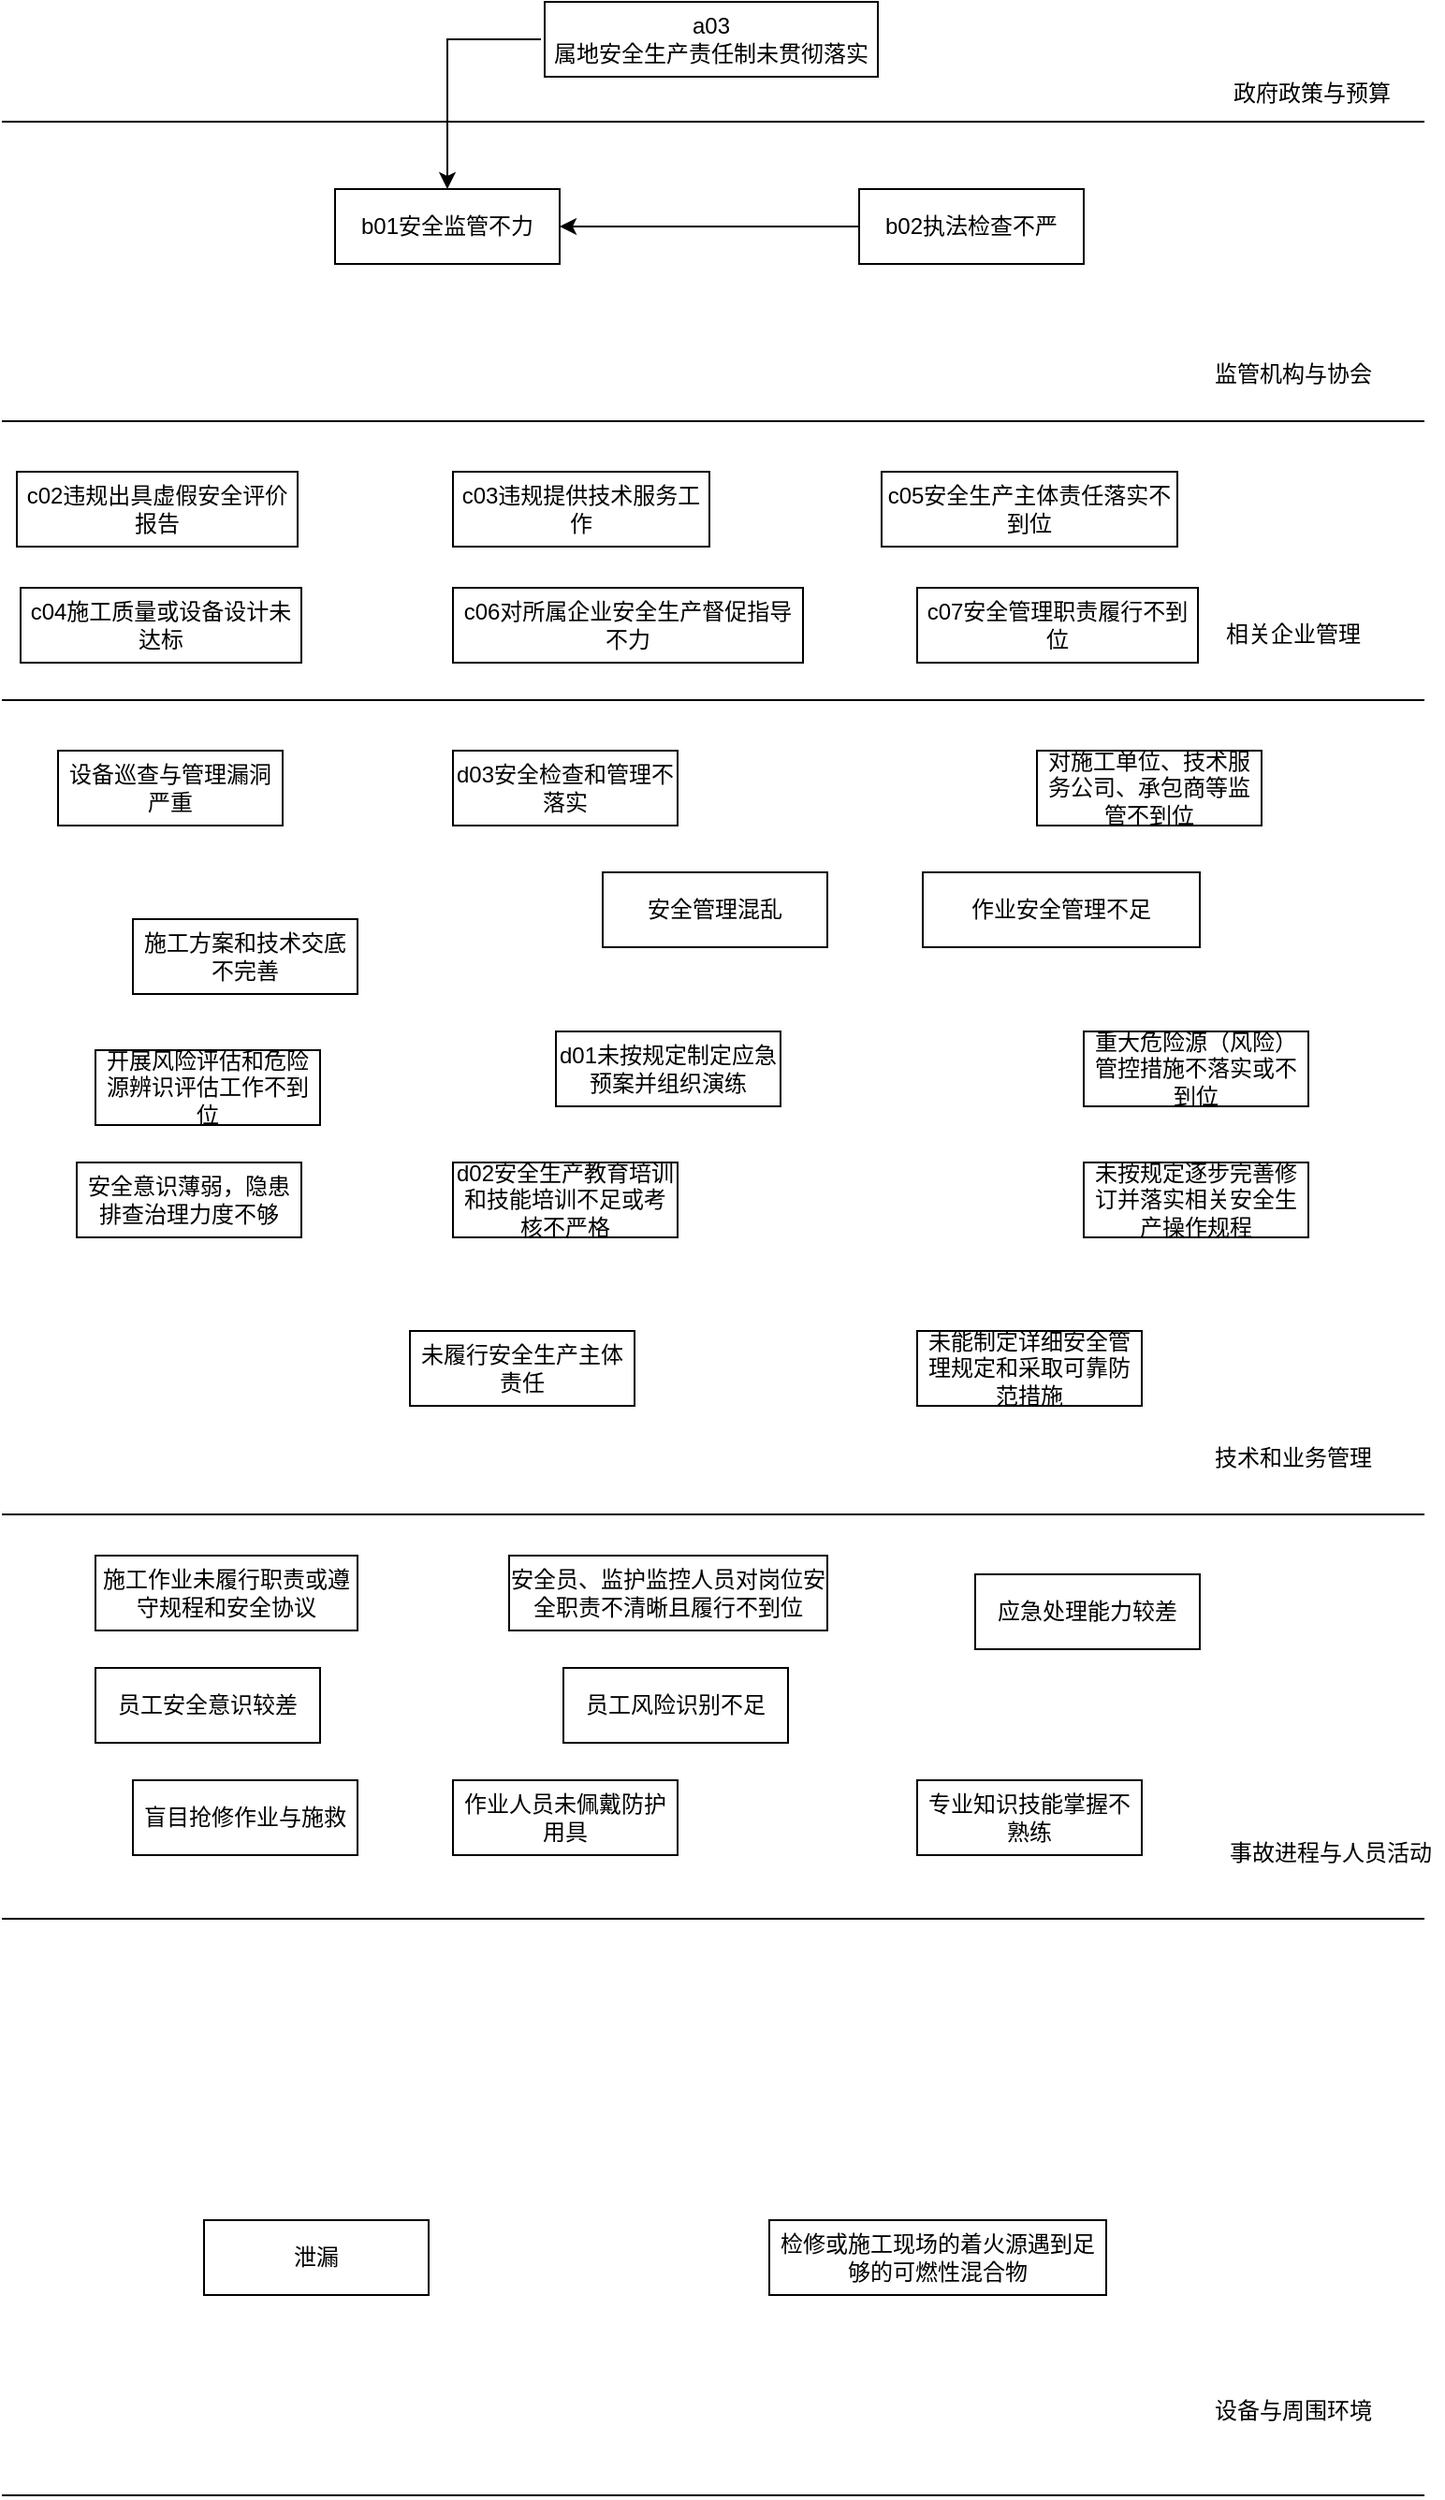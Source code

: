 <mxfile version="22.1.5" type="github">
  <diagram name="第 1 页" id="cSXOt_If06tRuQNw9_Id">
    <mxGraphModel dx="985" dy="551" grid="1" gridSize="10" guides="1" tooltips="1" connect="1" arrows="1" fold="1" page="1" pageScale="1" pageWidth="583" pageHeight="827" math="0" shadow="0">
      <root>
        <mxCell id="0" />
        <mxCell id="1" parent="0" />
        <mxCell id="D2HSwKxdKyaoGHdWPaQV-1" value="" style="endArrow=none;html=1;rounded=0;" parent="1" edge="1">
          <mxGeometry width="50" height="50" relative="1" as="geometry">
            <mxPoint x="202" y="244" as="sourcePoint" />
            <mxPoint x="962" y="244" as="targetPoint" />
          </mxGeometry>
        </mxCell>
        <mxCell id="D2HSwKxdKyaoGHdWPaQV-2" value="" style="endArrow=none;html=1;rounded=0;" parent="1" edge="1">
          <mxGeometry width="50" height="50" relative="1" as="geometry">
            <mxPoint x="202" y="404" as="sourcePoint" />
            <mxPoint x="962" y="404" as="targetPoint" />
          </mxGeometry>
        </mxCell>
        <mxCell id="D2HSwKxdKyaoGHdWPaQV-3" value="" style="endArrow=none;html=1;rounded=0;" parent="1" edge="1">
          <mxGeometry width="50" height="50" relative="1" as="geometry">
            <mxPoint x="202" y="553" as="sourcePoint" />
            <mxPoint x="962" y="553" as="targetPoint" />
          </mxGeometry>
        </mxCell>
        <mxCell id="D2HSwKxdKyaoGHdWPaQV-4" value="" style="endArrow=none;html=1;rounded=0;" parent="1" edge="1">
          <mxGeometry width="50" height="50" relative="1" as="geometry">
            <mxPoint x="202" y="988" as="sourcePoint" />
            <mxPoint x="962" y="988" as="targetPoint" />
          </mxGeometry>
        </mxCell>
        <mxCell id="D2HSwKxdKyaoGHdWPaQV-5" value="" style="endArrow=none;html=1;rounded=0;" parent="1" edge="1">
          <mxGeometry width="50" height="50" relative="1" as="geometry">
            <mxPoint x="202" y="1204" as="sourcePoint" />
            <mxPoint x="962" y="1204" as="targetPoint" />
          </mxGeometry>
        </mxCell>
        <mxCell id="D2HSwKxdKyaoGHdWPaQV-6" value="政府政策与预算" style="text;html=1;strokeColor=none;fillColor=none;align=center;verticalAlign=middle;whiteSpace=wrap;rounded=0;" parent="1" vertex="1">
          <mxGeometry x="852" y="214" width="100" height="30" as="geometry" />
        </mxCell>
        <mxCell id="D2HSwKxdKyaoGHdWPaQV-7" value="监管机构与协会" style="text;html=1;strokeColor=none;fillColor=none;align=center;verticalAlign=middle;whiteSpace=wrap;rounded=0;" parent="1" vertex="1">
          <mxGeometry x="842" y="364" width="100" height="30" as="geometry" />
        </mxCell>
        <mxCell id="D2HSwKxdKyaoGHdWPaQV-8" value="相关企业管理" style="text;html=1;strokeColor=none;fillColor=none;align=center;verticalAlign=middle;whiteSpace=wrap;rounded=0;" parent="1" vertex="1">
          <mxGeometry x="842" y="503" width="100" height="30" as="geometry" />
        </mxCell>
        <mxCell id="D2HSwKxdKyaoGHdWPaQV-9" value="技术和业务管理" style="text;html=1;strokeColor=none;fillColor=none;align=center;verticalAlign=middle;whiteSpace=wrap;rounded=0;" parent="1" vertex="1">
          <mxGeometry x="842" y="943" width="100" height="30" as="geometry" />
        </mxCell>
        <mxCell id="D2HSwKxdKyaoGHdWPaQV-10" value="事故进程与人员活动" style="text;html=1;strokeColor=none;fillColor=none;align=center;verticalAlign=middle;whiteSpace=wrap;rounded=0;" parent="1" vertex="1">
          <mxGeometry x="852" y="1154" width="120" height="30" as="geometry" />
        </mxCell>
        <mxCell id="D2HSwKxdKyaoGHdWPaQV-11" value="设备与周围环境" style="text;html=1;strokeColor=none;fillColor=none;align=center;verticalAlign=middle;whiteSpace=wrap;rounded=0;" parent="1" vertex="1">
          <mxGeometry x="842" y="1452" width="100" height="30" as="geometry" />
        </mxCell>
        <mxCell id="D2HSwKxdKyaoGHdWPaQV-12" value="" style="endArrow=none;html=1;rounded=0;" parent="1" edge="1">
          <mxGeometry width="50" height="50" relative="1" as="geometry">
            <mxPoint x="202" y="1512" as="sourcePoint" />
            <mxPoint x="962" y="1512" as="targetPoint" />
          </mxGeometry>
        </mxCell>
        <mxCell id="D2HSwKxdKyaoGHdWPaQV-16" value="a03&lt;br&gt;属地安全生产责任制未贯彻落实" style="rounded=0;whiteSpace=wrap;html=1;" parent="1" vertex="1">
          <mxGeometry x="492" y="180" width="178" height="40" as="geometry" />
        </mxCell>
        <mxCell id="D2HSwKxdKyaoGHdWPaQV-20" value="b01安全监管不力" style="rounded=0;whiteSpace=wrap;html=1;" parent="1" vertex="1">
          <mxGeometry x="380" y="280" width="120" height="40" as="geometry" />
        </mxCell>
        <mxCell id="D2HSwKxdKyaoGHdWPaQV-21" value="b02执法检查不严" style="rounded=0;whiteSpace=wrap;html=1;" parent="1" vertex="1">
          <mxGeometry x="660" y="280" width="120" height="40" as="geometry" />
        </mxCell>
        <mxCell id="D2HSwKxdKyaoGHdWPaQV-25" value="c02违规出具虚假安全评价报告" style="rounded=0;whiteSpace=wrap;html=1;" parent="1" vertex="1">
          <mxGeometry x="210" y="431" width="150" height="40" as="geometry" />
        </mxCell>
        <mxCell id="D2HSwKxdKyaoGHdWPaQV-26" value="c03违规提供技术服务工作" style="rounded=0;whiteSpace=wrap;html=1;" parent="1" vertex="1">
          <mxGeometry x="443" y="431" width="137" height="40" as="geometry" />
        </mxCell>
        <mxCell id="D2HSwKxdKyaoGHdWPaQV-28" value="c05安全生产主体责任落实不到位" style="rounded=0;whiteSpace=wrap;html=1;" parent="1" vertex="1">
          <mxGeometry x="672" y="431" width="158" height="40" as="geometry" />
        </mxCell>
        <mxCell id="D2HSwKxdKyaoGHdWPaQV-31" value="d01未按规定制定应急预案并组织演练" style="rounded=0;whiteSpace=wrap;html=1;" parent="1" vertex="1">
          <mxGeometry x="498" y="730" width="120" height="40" as="geometry" />
        </mxCell>
        <mxCell id="D2HSwKxdKyaoGHdWPaQV-32" value="d02安全生产教育培训和技能培训不足或考核不严格" style="rounded=0;whiteSpace=wrap;html=1;" parent="1" vertex="1">
          <mxGeometry x="443" y="800" width="120" height="40" as="geometry" />
        </mxCell>
        <mxCell id="D2HSwKxdKyaoGHdWPaQV-33" value="d03安全检查和管理不落实" style="rounded=0;whiteSpace=wrap;html=1;" parent="1" vertex="1">
          <mxGeometry x="443" y="580" width="120" height="40" as="geometry" />
        </mxCell>
        <mxCell id="D2HSwKxdKyaoGHdWPaQV-35" value="作业安全管理不足" style="rounded=0;whiteSpace=wrap;html=1;" parent="1" vertex="1">
          <mxGeometry x="694" y="645" width="148" height="40" as="geometry" />
        </mxCell>
        <mxCell id="D2HSwKxdKyaoGHdWPaQV-36" value="未按规定逐步完善修订并落实相关安全生产操作规程" style="rounded=0;whiteSpace=wrap;html=1;" parent="1" vertex="1">
          <mxGeometry x="780" y="800" width="120" height="40" as="geometry" />
        </mxCell>
        <mxCell id="D2HSwKxdKyaoGHdWPaQV-37" value="安全意识薄弱，隐患排查治理力度不够" style="rounded=0;whiteSpace=wrap;html=1;" parent="1" vertex="1">
          <mxGeometry x="242" y="800" width="120" height="40" as="geometry" />
        </mxCell>
        <mxCell id="D2HSwKxdKyaoGHdWPaQV-42" value="设备巡查与管理漏洞严重" style="rounded=0;whiteSpace=wrap;html=1;" parent="1" vertex="1">
          <mxGeometry x="232" y="580" width="120" height="40" as="geometry" />
        </mxCell>
        <mxCell id="D2HSwKxdKyaoGHdWPaQV-43" value="施工方案和技术交底不完善" style="rounded=0;whiteSpace=wrap;html=1;" parent="1" vertex="1">
          <mxGeometry x="272" y="670" width="120" height="40" as="geometry" />
        </mxCell>
        <mxCell id="D2HSwKxdKyaoGHdWPaQV-44" value="对施工单位、技术服务公司、承包商等监管不到位" style="rounded=0;whiteSpace=wrap;html=1;" parent="1" vertex="1">
          <mxGeometry x="755" y="580" width="120" height="40" as="geometry" />
        </mxCell>
        <mxCell id="D2HSwKxdKyaoGHdWPaQV-46" value="开展风险评估和危险源辨识评估工作不到位" style="rounded=0;whiteSpace=wrap;html=1;" parent="1" vertex="1">
          <mxGeometry x="252" y="740" width="120" height="40" as="geometry" />
        </mxCell>
        <mxCell id="D2HSwKxdKyaoGHdWPaQV-47" value="重大危险源（风险）管控措施不落实或不到位" style="rounded=0;whiteSpace=wrap;html=1;" parent="1" vertex="1">
          <mxGeometry x="780" y="730" width="120" height="40" as="geometry" />
        </mxCell>
        <mxCell id="D2HSwKxdKyaoGHdWPaQV-48" value="安全管理混乱" style="rounded=0;whiteSpace=wrap;html=1;" parent="1" vertex="1">
          <mxGeometry x="523" y="645" width="120" height="40" as="geometry" />
        </mxCell>
        <mxCell id="D2HSwKxdKyaoGHdWPaQV-49" value="未履行安全生产主体责任" style="rounded=0;whiteSpace=wrap;html=1;" parent="1" vertex="1">
          <mxGeometry x="420" y="890" width="120" height="40" as="geometry" />
        </mxCell>
        <mxCell id="D2HSwKxdKyaoGHdWPaQV-51" value="未能制定详细安全管理规定和采取可靠防范措施" style="rounded=0;whiteSpace=wrap;html=1;" parent="1" vertex="1">
          <mxGeometry x="691" y="890" width="120" height="40" as="geometry" />
        </mxCell>
        <mxCell id="D2HSwKxdKyaoGHdWPaQV-60" value="盲目抢修作业与施救" style="rounded=0;whiteSpace=wrap;html=1;" parent="1" vertex="1">
          <mxGeometry x="272" y="1130" width="120" height="40" as="geometry" />
        </mxCell>
        <mxCell id="D2HSwKxdKyaoGHdWPaQV-61" value="施工作业未履行职责或遵守规程和安全协议" style="rounded=0;whiteSpace=wrap;html=1;" parent="1" vertex="1">
          <mxGeometry x="252" y="1010" width="140" height="40" as="geometry" />
        </mxCell>
        <mxCell id="D2HSwKxdKyaoGHdWPaQV-63" value="应急处理能力较差" style="rounded=0;whiteSpace=wrap;html=1;" parent="1" vertex="1">
          <mxGeometry x="722" y="1020" width="120" height="40" as="geometry" />
        </mxCell>
        <mxCell id="D2HSwKxdKyaoGHdWPaQV-65" value="员工风险识别不足" style="rounded=0;whiteSpace=wrap;html=1;" parent="1" vertex="1">
          <mxGeometry x="502" y="1070" width="120" height="40" as="geometry" />
        </mxCell>
        <mxCell id="D2HSwKxdKyaoGHdWPaQV-68" value="员工安全意识较差" style="rounded=0;whiteSpace=wrap;html=1;" parent="1" vertex="1">
          <mxGeometry x="252" y="1070" width="120" height="40" as="geometry" />
        </mxCell>
        <mxCell id="D2HSwKxdKyaoGHdWPaQV-70" value="作业人员未佩戴防护用具" style="rounded=0;whiteSpace=wrap;html=1;" parent="1" vertex="1">
          <mxGeometry x="443" y="1130" width="120" height="40" as="geometry" />
        </mxCell>
        <mxCell id="D2HSwKxdKyaoGHdWPaQV-71" value="专业知识技能掌握不熟练" style="rounded=0;whiteSpace=wrap;html=1;" parent="1" vertex="1">
          <mxGeometry x="691" y="1130" width="120" height="40" as="geometry" />
        </mxCell>
        <mxCell id="D2HSwKxdKyaoGHdWPaQV-72" value="安全员、监护监控人员对岗位安全职责不清晰且履行不到位" style="rounded=0;whiteSpace=wrap;html=1;" parent="1" vertex="1">
          <mxGeometry x="473" y="1010" width="170" height="40" as="geometry" />
        </mxCell>
        <mxCell id="D2HSwKxdKyaoGHdWPaQV-85" value="泄漏" style="rounded=0;whiteSpace=wrap;html=1;" parent="1" vertex="1">
          <mxGeometry x="310" y="1365" width="120" height="40" as="geometry" />
        </mxCell>
        <mxCell id="D2HSwKxdKyaoGHdWPaQV-91" value="检修或施工现场的着火源遇到足够的可燃性混合物" style="rounded=0;whiteSpace=wrap;html=1;" parent="1" vertex="1">
          <mxGeometry x="612" y="1365" width="180" height="40" as="geometry" />
        </mxCell>
        <mxCell id="cpaYwVjUg7fbwdwy47s0-3" value="" style="endArrow=classic;html=1;rounded=0;entryX=0.5;entryY=0;entryDx=0;entryDy=0;" edge="1" parent="1" target="D2HSwKxdKyaoGHdWPaQV-20">
          <mxGeometry width="50" height="50" relative="1" as="geometry">
            <mxPoint x="490" y="200" as="sourcePoint" />
            <mxPoint x="442" y="280" as="targetPoint" />
            <Array as="points">
              <mxPoint x="440" y="200" />
            </Array>
          </mxGeometry>
        </mxCell>
        <mxCell id="cpaYwVjUg7fbwdwy47s0-4" value="" style="endArrow=classic;html=1;rounded=0;entryX=1;entryY=0.5;entryDx=0;entryDy=0;" edge="1" parent="1" target="D2HSwKxdKyaoGHdWPaQV-20">
          <mxGeometry width="50" height="50" relative="1" as="geometry">
            <mxPoint x="660" y="300" as="sourcePoint" />
            <mxPoint x="710" y="250" as="targetPoint" />
          </mxGeometry>
        </mxCell>
        <mxCell id="cpaYwVjUg7fbwdwy47s0-5" value="c04施工质量或设备设计未达标" style="rounded=0;whiteSpace=wrap;html=1;" vertex="1" parent="1">
          <mxGeometry x="212" y="493" width="150" height="40" as="geometry" />
        </mxCell>
        <mxCell id="cpaYwVjUg7fbwdwy47s0-6" value="c06对所属企业安全生产督促指导不力" style="rounded=0;whiteSpace=wrap;html=1;" vertex="1" parent="1">
          <mxGeometry x="443" y="493" width="187" height="40" as="geometry" />
        </mxCell>
        <mxCell id="cpaYwVjUg7fbwdwy47s0-7" value="c07安全管理职责履行不到位" style="rounded=0;whiteSpace=wrap;html=1;" vertex="1" parent="1">
          <mxGeometry x="691" y="493" width="150" height="40" as="geometry" />
        </mxCell>
      </root>
    </mxGraphModel>
  </diagram>
</mxfile>
